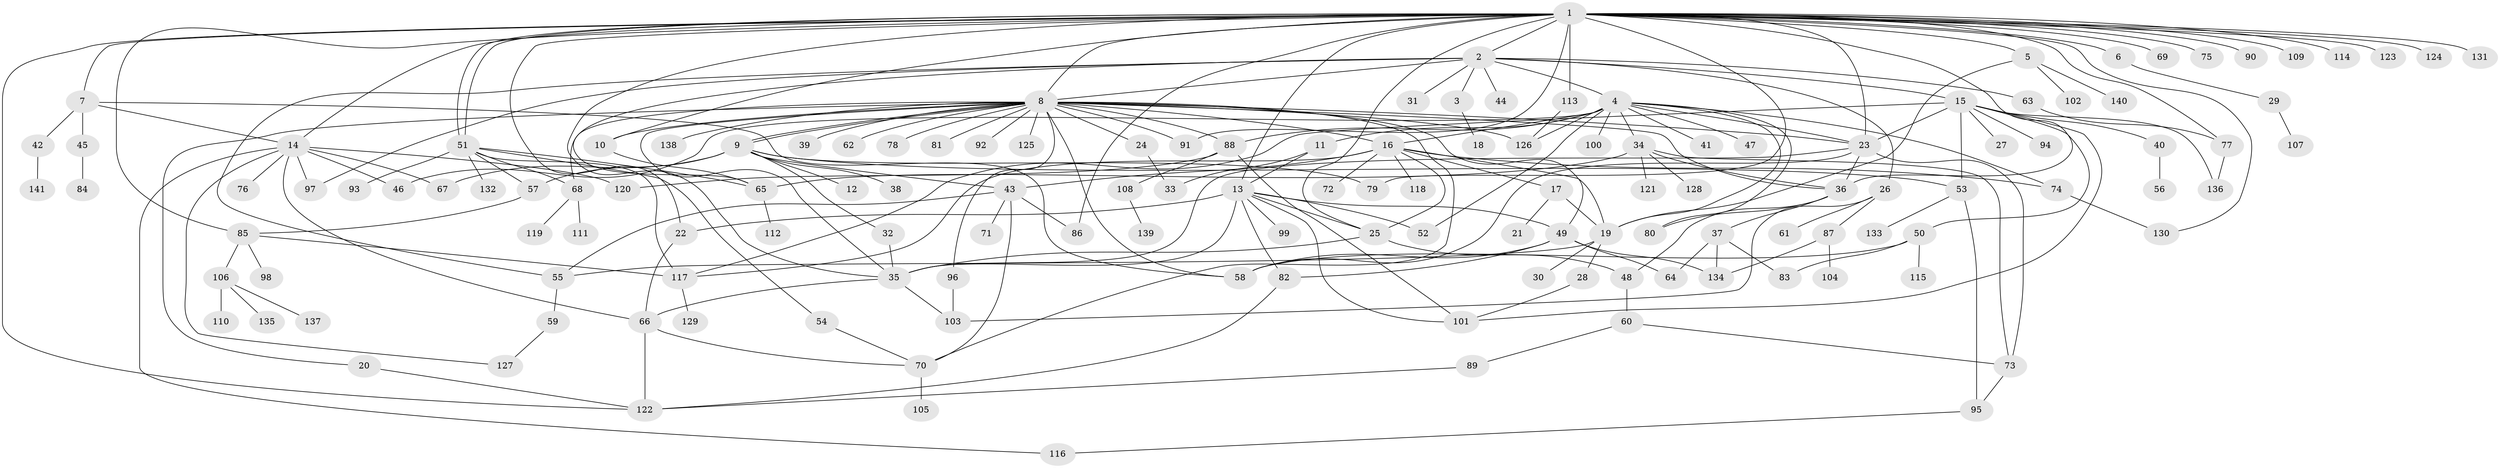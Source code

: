 // coarse degree distribution, {28: 0.011764705882352941, 11: 0.011764705882352941, 2: 0.15294117647058825, 10: 0.011764705882352941, 3: 0.1411764705882353, 5: 0.09411764705882353, 25: 0.011764705882352941, 7: 0.023529411764705882, 9: 0.047058823529411764, 1: 0.35294117647058826, 6: 0.047058823529411764, 8: 0.03529411764705882, 4: 0.058823529411764705}
// Generated by graph-tools (version 1.1) at 2025/50/03/04/25 22:50:21]
// undirected, 141 vertices, 224 edges
graph export_dot {
  node [color=gray90,style=filled];
  1;
  2;
  3;
  4;
  5;
  6;
  7;
  8;
  9;
  10;
  11;
  12;
  13;
  14;
  15;
  16;
  17;
  18;
  19;
  20;
  21;
  22;
  23;
  24;
  25;
  26;
  27;
  28;
  29;
  30;
  31;
  32;
  33;
  34;
  35;
  36;
  37;
  38;
  39;
  40;
  41;
  42;
  43;
  44;
  45;
  46;
  47;
  48;
  49;
  50;
  51;
  52;
  53;
  54;
  55;
  56;
  57;
  58;
  59;
  60;
  61;
  62;
  63;
  64;
  65;
  66;
  67;
  68;
  69;
  70;
  71;
  72;
  73;
  74;
  75;
  76;
  77;
  78;
  79;
  80;
  81;
  82;
  83;
  84;
  85;
  86;
  87;
  88;
  89;
  90;
  91;
  92;
  93;
  94;
  95;
  96;
  97;
  98;
  99;
  100;
  101;
  102;
  103;
  104;
  105;
  106;
  107;
  108;
  109;
  110;
  111;
  112;
  113;
  114;
  115;
  116;
  117;
  118;
  119;
  120;
  121;
  122;
  123;
  124;
  125;
  126;
  127;
  128;
  129;
  130;
  131;
  132;
  133;
  134;
  135;
  136;
  137;
  138;
  139;
  140;
  141;
  1 -- 2;
  1 -- 5;
  1 -- 6;
  1 -- 7;
  1 -- 8;
  1 -- 10;
  1 -- 13;
  1 -- 14;
  1 -- 22;
  1 -- 23;
  1 -- 25;
  1 -- 35;
  1 -- 36;
  1 -- 51;
  1 -- 51;
  1 -- 69;
  1 -- 75;
  1 -- 77;
  1 -- 79;
  1 -- 85;
  1 -- 86;
  1 -- 90;
  1 -- 91;
  1 -- 109;
  1 -- 113;
  1 -- 114;
  1 -- 122;
  1 -- 123;
  1 -- 124;
  1 -- 130;
  1 -- 131;
  2 -- 3;
  2 -- 4;
  2 -- 8;
  2 -- 15;
  2 -- 26;
  2 -- 31;
  2 -- 44;
  2 -- 55;
  2 -- 63;
  2 -- 65;
  2 -- 97;
  3 -- 18;
  4 -- 11;
  4 -- 16;
  4 -- 19;
  4 -- 23;
  4 -- 34;
  4 -- 41;
  4 -- 46;
  4 -- 47;
  4 -- 52;
  4 -- 74;
  4 -- 80;
  4 -- 88;
  4 -- 100;
  4 -- 126;
  5 -- 19;
  5 -- 102;
  5 -- 140;
  6 -- 29;
  7 -- 14;
  7 -- 42;
  7 -- 45;
  7 -- 58;
  8 -- 9;
  8 -- 9;
  8 -- 10;
  8 -- 16;
  8 -- 20;
  8 -- 23;
  8 -- 24;
  8 -- 35;
  8 -- 36;
  8 -- 39;
  8 -- 49;
  8 -- 58;
  8 -- 62;
  8 -- 68;
  8 -- 70;
  8 -- 78;
  8 -- 81;
  8 -- 88;
  8 -- 91;
  8 -- 92;
  8 -- 96;
  8 -- 125;
  8 -- 126;
  8 -- 138;
  9 -- 12;
  9 -- 32;
  9 -- 38;
  9 -- 43;
  9 -- 53;
  9 -- 57;
  9 -- 67;
  9 -- 79;
  10 -- 65;
  11 -- 13;
  11 -- 33;
  13 -- 22;
  13 -- 25;
  13 -- 35;
  13 -- 49;
  13 -- 52;
  13 -- 82;
  13 -- 99;
  13 -- 101;
  14 -- 46;
  14 -- 66;
  14 -- 67;
  14 -- 76;
  14 -- 97;
  14 -- 116;
  14 -- 120;
  14 -- 127;
  15 -- 23;
  15 -- 27;
  15 -- 40;
  15 -- 50;
  15 -- 53;
  15 -- 94;
  15 -- 101;
  15 -- 117;
  15 -- 136;
  16 -- 17;
  16 -- 19;
  16 -- 25;
  16 -- 43;
  16 -- 72;
  16 -- 74;
  16 -- 117;
  16 -- 118;
  17 -- 19;
  17 -- 21;
  19 -- 28;
  19 -- 30;
  19 -- 55;
  20 -- 122;
  22 -- 66;
  23 -- 35;
  23 -- 36;
  23 -- 58;
  23 -- 73;
  24 -- 33;
  25 -- 35;
  25 -- 48;
  26 -- 61;
  26 -- 87;
  26 -- 103;
  28 -- 101;
  29 -- 107;
  32 -- 35;
  34 -- 36;
  34 -- 65;
  34 -- 73;
  34 -- 121;
  34 -- 128;
  35 -- 66;
  35 -- 103;
  36 -- 37;
  36 -- 48;
  36 -- 80;
  37 -- 64;
  37 -- 83;
  37 -- 134;
  40 -- 56;
  42 -- 141;
  43 -- 55;
  43 -- 70;
  43 -- 71;
  43 -- 86;
  45 -- 84;
  48 -- 60;
  49 -- 58;
  49 -- 64;
  49 -- 82;
  49 -- 134;
  50 -- 58;
  50 -- 83;
  50 -- 115;
  51 -- 54;
  51 -- 57;
  51 -- 65;
  51 -- 68;
  51 -- 93;
  51 -- 117;
  51 -- 132;
  53 -- 95;
  53 -- 133;
  54 -- 70;
  55 -- 59;
  57 -- 85;
  59 -- 127;
  60 -- 73;
  60 -- 89;
  63 -- 77;
  65 -- 112;
  66 -- 70;
  66 -- 122;
  68 -- 111;
  68 -- 119;
  70 -- 105;
  73 -- 95;
  74 -- 130;
  77 -- 136;
  82 -- 122;
  85 -- 98;
  85 -- 106;
  85 -- 117;
  87 -- 104;
  87 -- 134;
  88 -- 101;
  88 -- 108;
  88 -- 120;
  89 -- 122;
  95 -- 116;
  96 -- 103;
  106 -- 110;
  106 -- 135;
  106 -- 137;
  108 -- 139;
  113 -- 126;
  117 -- 129;
}
